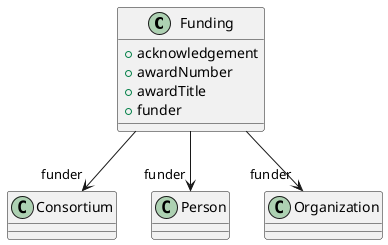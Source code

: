@startuml
class Funding {
+acknowledgement
+awardNumber
+awardTitle
+funder

}
Funding -d-> "funder" Consortium
Funding -d-> "funder" Person
Funding -d-> "funder" Organization

@enduml